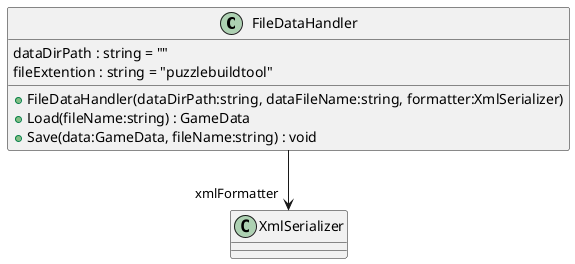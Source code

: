 @startuml
class FileDataHandler {
    dataDirPath : string = ""
    fileExtention : string = "puzzlebuildtool"
    + FileDataHandler(dataDirPath:string, dataFileName:string, formatter:XmlSerializer)
    + Load(fileName:string) : GameData
    + Save(data:GameData, fileName:string) : void
}
FileDataHandler --> "xmlFormatter" XmlSerializer
@enduml
